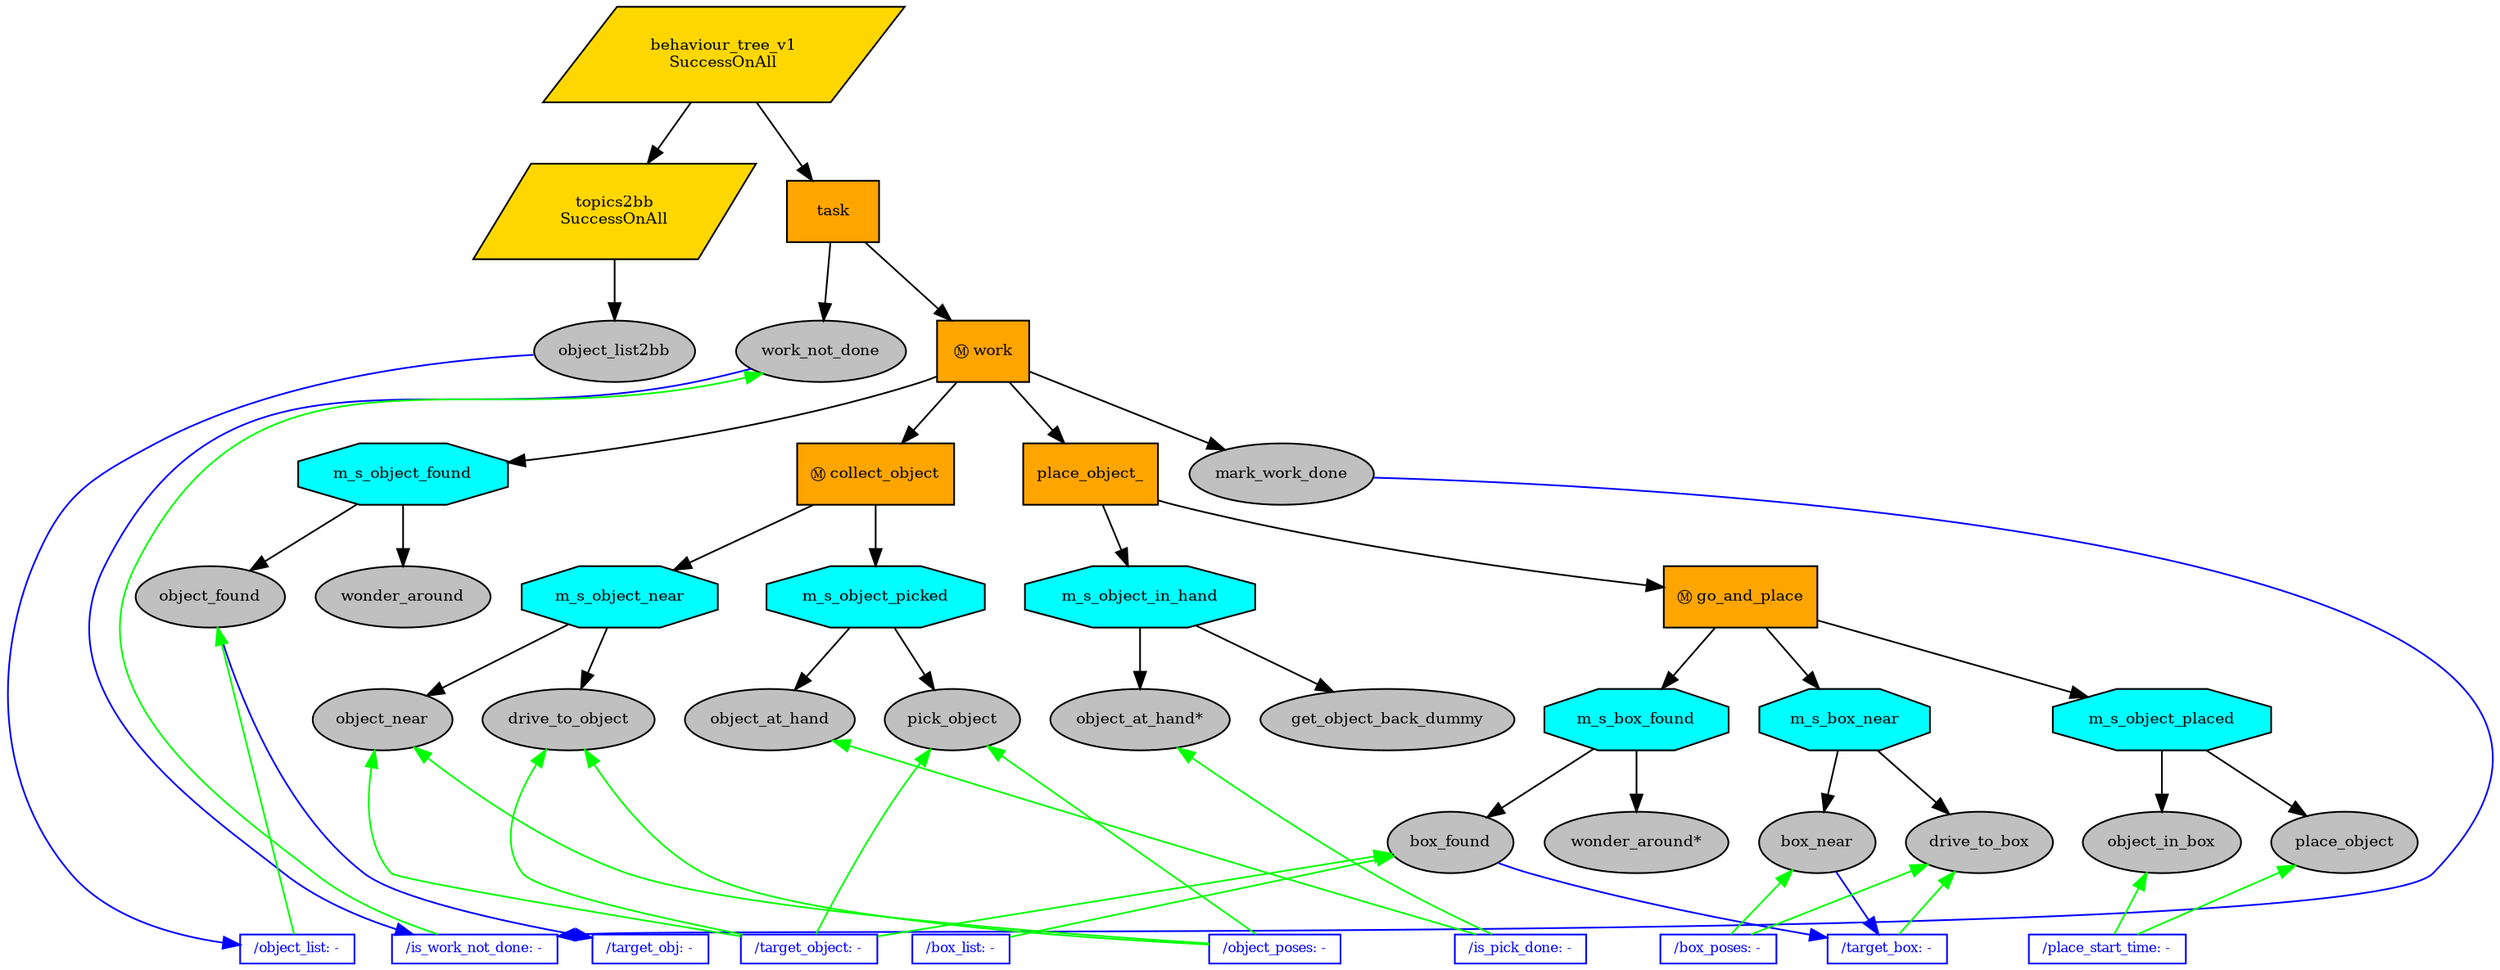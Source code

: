 digraph pastafarianism {
ordering=out;
graph [fontname="times-roman"];
node [fontname="times-roman"];
edge [fontname="times-roman"];
behaviour_tree_v1 [fillcolor=gold, fontcolor=black, fontsize=9, label="behaviour_tree_v1\nSuccessOnAll", shape=parallelogram, style=filled];
topics2bb [fillcolor=gold, fontcolor=black, fontsize=9, label="topics2bb\nSuccessOnAll", shape=parallelogram, style=filled];
behaviour_tree_v1 -> topics2bb;
object_list2bb [fillcolor=gray, fontcolor=black, fontsize=9, label=object_list2bb, shape=ellipse, style=filled];
topics2bb -> object_list2bb;
task [fillcolor=orange, fontcolor=black, fontsize=9, label=task, shape=box, style=filled];
behaviour_tree_v1 -> task;
work_not_done [fillcolor=gray, fontcolor=black, fontsize=9, label=work_not_done, shape=ellipse, style=filled];
task -> work_not_done;
work [fillcolor=orange, fontcolor=black, fontsize=9, label="Ⓜ work", shape=box, style=filled];
task -> work;
m_s_object_found [fillcolor=cyan, fontcolor=black, fontsize=9, label=m_s_object_found, shape=octagon, style=filled];
work -> m_s_object_found;
object_found [fillcolor=gray, fontcolor=black, fontsize=9, label=object_found, shape=ellipse, style=filled];
m_s_object_found -> object_found;
wonder_around [fillcolor=gray, fontcolor=black, fontsize=9, label=wonder_around, shape=ellipse, style=filled];
m_s_object_found -> wonder_around;
collect_object [fillcolor=orange, fontcolor=black, fontsize=9, label="Ⓜ collect_object", shape=box, style=filled];
work -> collect_object;
m_s_object_near [fillcolor=cyan, fontcolor=black, fontsize=9, label=m_s_object_near, shape=octagon, style=filled];
collect_object -> m_s_object_near;
object_near [fillcolor=gray, fontcolor=black, fontsize=9, label=object_near, shape=ellipse, style=filled];
m_s_object_near -> object_near;
drive_to_object [fillcolor=gray, fontcolor=black, fontsize=9, label=drive_to_object, shape=ellipse, style=filled];
m_s_object_near -> drive_to_object;
m_s_object_picked [fillcolor=cyan, fontcolor=black, fontsize=9, label=m_s_object_picked, shape=octagon, style=filled];
collect_object -> m_s_object_picked;
object_at_hand [fillcolor=gray, fontcolor=black, fontsize=9, label=object_at_hand, shape=ellipse, style=filled];
m_s_object_picked -> object_at_hand;
pick_object [fillcolor=gray, fontcolor=black, fontsize=9, label=pick_object, shape=ellipse, style=filled];
m_s_object_picked -> pick_object;
place_object_ [fillcolor=orange, fontcolor=black, fontsize=9, label=place_object_, shape=box, style=filled];
work -> place_object_;
m_s_object_in_hand [fillcolor=cyan, fontcolor=black, fontsize=9, label=m_s_object_in_hand, shape=octagon, style=filled];
place_object_ -> m_s_object_in_hand;
"object_at_hand*" [fillcolor=gray, fontcolor=black, fontsize=9, label="object_at_hand*", shape=ellipse, style=filled];
m_s_object_in_hand -> "object_at_hand*";
get_object_back_dummy [fillcolor=gray, fontcolor=black, fontsize=9, label=get_object_back_dummy, shape=ellipse, style=filled];
m_s_object_in_hand -> get_object_back_dummy;
go_and_place [fillcolor=orange, fontcolor=black, fontsize=9, label="Ⓜ go_and_place", shape=box, style=filled];
place_object_ -> go_and_place;
m_s_box_found [fillcolor=cyan, fontcolor=black, fontsize=9, label=m_s_box_found, shape=octagon, style=filled];
go_and_place -> m_s_box_found;
box_found [fillcolor=gray, fontcolor=black, fontsize=9, label=box_found, shape=ellipse, style=filled];
m_s_box_found -> box_found;
"wonder_around*" [fillcolor=gray, fontcolor=black, fontsize=9, label="wonder_around*", shape=ellipse, style=filled];
m_s_box_found -> "wonder_around*";
m_s_box_near [fillcolor=cyan, fontcolor=black, fontsize=9, label=m_s_box_near, shape=octagon, style=filled];
go_and_place -> m_s_box_near;
box_near [fillcolor=gray, fontcolor=black, fontsize=9, label=box_near, shape=ellipse, style=filled];
m_s_box_near -> box_near;
drive_to_box [fillcolor=gray, fontcolor=black, fontsize=9, label=drive_to_box, shape=ellipse, style=filled];
m_s_box_near -> drive_to_box;
m_s_object_placed [fillcolor=cyan, fontcolor=black, fontsize=9, label=m_s_object_placed, shape=octagon, style=filled];
go_and_place -> m_s_object_placed;
object_in_box [fillcolor=gray, fontcolor=black, fontsize=9, label=object_in_box, shape=ellipse, style=filled];
m_s_object_placed -> object_in_box;
place_object [fillcolor=gray, fontcolor=black, fontsize=9, label=place_object, shape=ellipse, style=filled];
m_s_object_placed -> place_object;
mark_work_done [fillcolor=gray, fontcolor=black, fontsize=9, label=mark_work_done, shape=ellipse, style=filled];
work -> mark_work_done;
"/target_object" -> pick_object  [color=green, constraint=False, weight=0];
"/target_object" -> drive_to_object  [color=green, constraint=False, weight=0];
"/target_object" -> box_found  [color=green, constraint=False, weight=0];
"/target_object" -> object_near  [color=green, constraint=False, weight=0];
"/object_poses" -> pick_object  [color=green, constraint=False, weight=0];
"/object_poses" -> drive_to_object  [color=green, constraint=False, weight=0];
"/object_poses" -> object_near  [color=green, constraint=False, weight=0];
"/place_start_time" -> object_in_box  [color=green, constraint=False, weight=0];
"/place_start_time" -> place_object  [color=green, constraint=False, weight=0];
"/box_list" -> box_found  [color=green, constraint=False, weight=0];
object_found -> "/target_obj"  [color=blue, constraint=False, weight=0];
"/box_poses" -> drive_to_box  [color=green, constraint=False, weight=0];
"/box_poses" -> box_near  [color=green, constraint=False, weight=0];
"/is_pick_done" -> object_at_hand  [color=green, constraint=False, weight=0];
"/is_pick_done" -> "object_at_hand*"  [color=green, constraint=False, weight=0];
"/object_list" -> object_found  [color=green, constraint=False, weight=0];
object_list2bb -> "/object_list"  [color=blue, constraint=False, weight=0];
"/is_work_not_done" -> work_not_done  [color=green, constraint=False, weight=0];
work_not_done -> "/is_work_not_done"  [color=blue, constraint=False, weight=0];
mark_work_done -> "/is_work_not_done"  [color=blue, constraint=False, weight=0];
"/target_box" -> drive_to_box  [color=green, constraint=False, weight=0];
box_found -> "/target_box"  [color=blue, constraint=False, weight=0];
box_near -> "/target_box"  [color=blue, constraint=False, weight=0];
subgraph Blackboard {
id=Blackboard;
label=Blackboard;
rank=sink;
"/target_object" [color=blue, fillcolor=white, fixedsize=False, fontcolor=blue, fontsize=8, height=0, label="/target_object: -", shape=box, style=filled, width=0];
"/object_poses" [color=blue, fillcolor=white, fixedsize=False, fontcolor=blue, fontsize=8, height=0, label="/object_poses: -", shape=box, style=filled, width=0];
"/place_start_time" [color=blue, fillcolor=white, fixedsize=False, fontcolor=blue, fontsize=8, height=0, label="/place_start_time: -", shape=box, style=filled, width=0];
"/box_list" [color=blue, fillcolor=white, fixedsize=False, fontcolor=blue, fontsize=8, height=0, label="/box_list: -", shape=box, style=filled, width=0];
"/target_obj" [color=blue, fillcolor=white, fixedsize=False, fontcolor=blue, fontsize=8, height=0, label="/target_obj: -", shape=box, style=filled, width=0];
"/box_poses" [color=blue, fillcolor=white, fixedsize=False, fontcolor=blue, fontsize=8, height=0, label="/box_poses: -", shape=box, style=filled, width=0];
"/is_pick_done" [color=blue, fillcolor=white, fixedsize=False, fontcolor=blue, fontsize=8, height=0, label="/is_pick_done: -", shape=box, style=filled, width=0];
"/object_list" [color=blue, fillcolor=white, fixedsize=False, fontcolor=blue, fontsize=8, height=0, label="/object_list: -", shape=box, style=filled, width=0];
"/is_work_not_done" [color=blue, fillcolor=white, fixedsize=False, fontcolor=blue, fontsize=8, height=0, label="/is_work_not_done: -", shape=box, style=filled, width=0];
"/target_box" [color=blue, fillcolor=white, fixedsize=False, fontcolor=blue, fontsize=8, height=0, label="/target_box: -", shape=box, style=filled, width=0];
}

}
